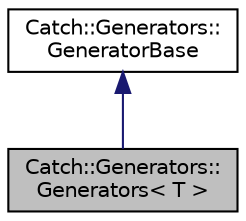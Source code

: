 digraph "Catch::Generators::Generators&lt; T &gt;"
{
  edge [fontname="Helvetica",fontsize="10",labelfontname="Helvetica",labelfontsize="10"];
  node [fontname="Helvetica",fontsize="10",shape=record];
  Node1 [label="Catch::Generators::\lGenerators\< T \>",height=0.2,width=0.4,color="black", fillcolor="grey75", style="filled", fontcolor="black"];
  Node2 -> Node1 [dir="back",color="midnightblue",fontsize="10",style="solid"];
  Node2 [label="Catch::Generators::\lGeneratorBase",height=0.2,width=0.4,color="black", fillcolor="white", style="filled",URL="$classCatch_1_1Generators_1_1GeneratorBase.html"];
}
